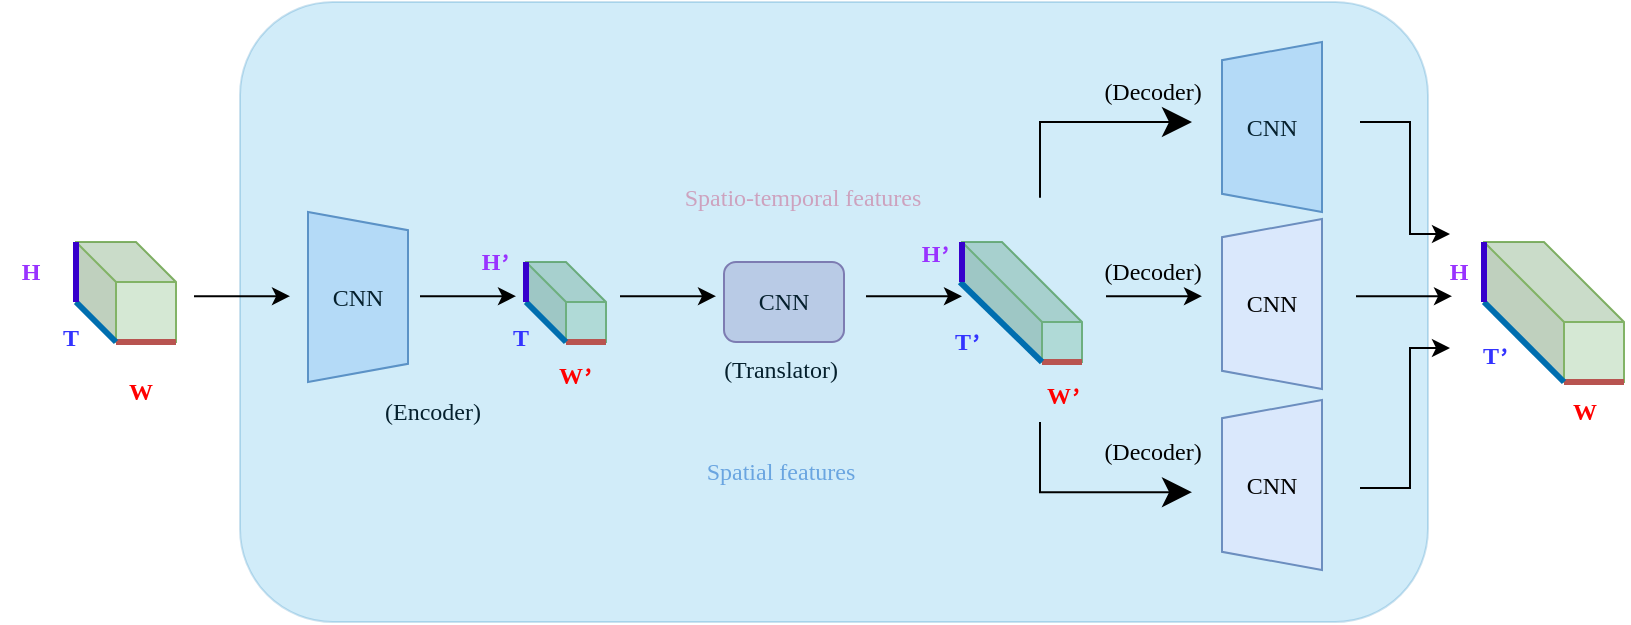 <mxfile version="24.7.16">
  <diagram name="第 1 页" id="ZIVPGifISALPWk9GmcuV">
    <mxGraphModel dx="1259" dy="703" grid="1" gridSize="10" guides="1" tooltips="1" connect="1" arrows="1" fold="1" page="1" pageScale="1" pageWidth="827" pageHeight="1169" math="0" shadow="0">
      <root>
        <mxCell id="0" />
        <mxCell id="1" parent="0" />
        <mxCell id="gaEPA1DES-zL0HLCs2Ym-5" value="&lt;font face=&quot;Times New Roman&quot;&gt;CNN&lt;/font&gt;" style="verticalLabelPosition=middle;verticalAlign=middle;html=1;shape=trapezoid;perimeter=trapezoidPerimeter;whiteSpace=wrap;size=0.107;arcSize=10;flipV=1;labelPosition=center;align=center;direction=south;fillColor=#dae8fc;strokeColor=#6c8ebf;" parent="1" vertex="1">
          <mxGeometry x="164" y="135" width="50" height="85" as="geometry" />
        </mxCell>
        <mxCell id="gaEPA1DES-zL0HLCs2Ym-10" value="&lt;font face=&quot;Times New Roman&quot;&gt;CNN&lt;/font&gt;" style="rounded=1;whiteSpace=wrap;html=1;fillColor=#e1d5e7;strokeColor=#9673a6;" parent="1" vertex="1">
          <mxGeometry x="372" y="160" width="60" height="40" as="geometry" />
        </mxCell>
        <mxCell id="gaEPA1DES-zL0HLCs2Ym-11" value="" style="shape=cube;whiteSpace=wrap;html=1;boundedLbl=1;backgroundOutline=1;darkOpacity=0.05;darkOpacity2=0.1;size=40;fillColor=#d5e8d4;strokeColor=#82b366;" parent="1" vertex="1">
          <mxGeometry x="491" y="150" width="60" height="60" as="geometry" />
        </mxCell>
        <mxCell id="gaEPA1DES-zL0HLCs2Ym-21" value="" style="shape=cube;whiteSpace=wrap;html=1;boundedLbl=1;backgroundOutline=1;darkOpacity=0.05;darkOpacity2=0.1;fillColor=#d5e8d4;strokeColor=#82b366;" parent="1" vertex="1">
          <mxGeometry x="48" y="150" width="50" height="50" as="geometry" />
        </mxCell>
        <mxCell id="gaEPA1DES-zL0HLCs2Ym-23" value="" style="shape=cube;whiteSpace=wrap;html=1;boundedLbl=1;backgroundOutline=1;darkOpacity=0.05;darkOpacity2=0.1;fillColor=#d5e8d4;strokeColor=#82b366;" parent="1" vertex="1">
          <mxGeometry x="273" y="160" width="40" height="40" as="geometry" />
        </mxCell>
        <mxCell id="gaEPA1DES-zL0HLCs2Ym-33" value="" style="shape=cube;whiteSpace=wrap;html=1;boundedLbl=1;backgroundOutline=1;darkOpacity=0.05;darkOpacity2=0.1;size=40;fillColor=#d5e8d4;strokeColor=#82b366;" parent="1" vertex="1">
          <mxGeometry x="752" y="150" width="70" height="70" as="geometry" />
        </mxCell>
        <mxCell id="gaEPA1DES-zL0HLCs2Ym-34" value="&lt;font face=&quot;Times New Roman&quot;&gt;CNN&lt;/font&gt;" style="verticalLabelPosition=middle;verticalAlign=middle;html=1;shape=trapezoid;perimeter=trapezoidPerimeter;whiteSpace=wrap;size=0.107;arcSize=10;flipV=1;labelPosition=center;align=center;direction=north;fillColor=#dae8fc;strokeColor=#6c8ebf;" parent="1" vertex="1">
          <mxGeometry x="621" y="50" width="50" height="85" as="geometry" />
        </mxCell>
        <mxCell id="gaEPA1DES-zL0HLCs2Ym-35" value="&lt;font face=&quot;Times New Roman&quot;&gt;(Translator)&lt;/font&gt;" style="text;html=1;align=center;verticalAlign=middle;resizable=0;points=[];autosize=1;strokeColor=none;fillColor=none;" parent="1" vertex="1">
          <mxGeometry x="360" y="199" width="80" height="30" as="geometry" />
        </mxCell>
        <mxCell id="gaEPA1DES-zL0HLCs2Ym-36" value="&lt;font face=&quot;Times New Roman&quot;&gt;(Encoder)&lt;/font&gt;" style="text;html=1;align=center;verticalAlign=middle;resizable=0;points=[];autosize=1;strokeColor=none;fillColor=none;" parent="1" vertex="1">
          <mxGeometry x="191" y="220" width="70" height="30" as="geometry" />
        </mxCell>
        <mxCell id="gaEPA1DES-zL0HLCs2Ym-41" value="&lt;font color=&quot;#7ea6e0&quot; face=&quot;Times New Roman&quot;&gt;Spatial features&lt;/font&gt;" style="text;html=1;align=center;verticalAlign=middle;resizable=0;points=[];autosize=1;strokeColor=none;fillColor=none;" parent="1" vertex="1">
          <mxGeometry x="350" y="250" width="100" height="30" as="geometry" />
        </mxCell>
        <mxCell id="gaEPA1DES-zL0HLCs2Ym-48" value="" style="rounded=1;whiteSpace=wrap;html=1;opacity=20;fillColor=#1ba1e2;strokeColor=#006EAF;fontColor=#ffffff;" parent="1" vertex="1">
          <mxGeometry x="130" y="30" width="594" height="310" as="geometry" />
        </mxCell>
        <mxCell id="gaEPA1DES-zL0HLCs2Ym-49" value="&lt;font color=&quot;#cda2be&quot; face=&quot;Times New Roman&quot;&gt;Spatio-temporal features&lt;/font&gt;" style="text;html=1;align=center;verticalAlign=middle;resizable=0;points=[];autosize=1;strokeColor=none;fillColor=none;" parent="1" vertex="1">
          <mxGeometry x="341" y="112.5" width="140" height="30" as="geometry" />
        </mxCell>
        <mxCell id="gaEPA1DES-zL0HLCs2Ym-50" value="&lt;font face=&quot;Times New Roman&quot; color=&quot;#9933ff&quot;&gt;&lt;b&gt;H&lt;/b&gt;&lt;/font&gt;" style="text;html=1;align=center;verticalAlign=middle;resizable=0;points=[];autosize=1;strokeColor=none;fillColor=none;" parent="1" vertex="1">
          <mxGeometry x="10" y="150" width="30" height="30" as="geometry" />
        </mxCell>
        <mxCell id="gaEPA1DES-zL0HLCs2Ym-51" value="&lt;font face=&quot;Times New Roman&quot; color=&quot;#3333ff&quot;&gt;&lt;b&gt;T&lt;/b&gt;&lt;/font&gt;" style="text;html=1;align=center;verticalAlign=middle;resizable=0;points=[];autosize=1;strokeColor=none;fillColor=none;" parent="1" vertex="1">
          <mxGeometry x="30" y="182.5" width="30" height="30" as="geometry" />
        </mxCell>
        <mxCell id="gaEPA1DES-zL0HLCs2Ym-53" value="" style="endArrow=none;html=1;rounded=0;exitX=0;exitY=0;exitDx=20;exitDy=50;exitPerimeter=0;fillColor=#f8cecc;strokeColor=#b85450;entryX=1;entryY=1;entryDx=0;entryDy=0;entryPerimeter=0;strokeWidth=3;" parent="1" source="gaEPA1DES-zL0HLCs2Ym-21" target="gaEPA1DES-zL0HLCs2Ym-21" edge="1">
          <mxGeometry width="50" height="50" relative="1" as="geometry">
            <mxPoint x="70" y="250" as="sourcePoint" />
            <mxPoint x="120" y="230" as="targetPoint" />
          </mxGeometry>
        </mxCell>
        <mxCell id="gaEPA1DES-zL0HLCs2Ym-55" value="" style="endArrow=none;html=1;rounded=0;exitX=0;exitY=0;exitDx=20;exitDy=50;exitPerimeter=0;entryX=0;entryY=0;entryDx=0;entryDy=30;entryPerimeter=0;fillColor=#1ba1e2;strokeColor=#006EAF;strokeWidth=3;" parent="1" source="gaEPA1DES-zL0HLCs2Ym-21" target="gaEPA1DES-zL0HLCs2Ym-21" edge="1">
          <mxGeometry width="50" height="50" relative="1" as="geometry">
            <mxPoint x="48" y="330" as="sourcePoint" />
            <mxPoint x="80" y="320" as="targetPoint" />
          </mxGeometry>
        </mxCell>
        <mxCell id="gaEPA1DES-zL0HLCs2Ym-56" value="" style="endArrow=none;html=1;rounded=0;entryX=0;entryY=0;entryDx=0;entryDy=30;entryPerimeter=0;exitX=0;exitY=0;exitDx=0;exitDy=0;exitPerimeter=0;fillColor=#6a00ff;strokeColor=#3700CC;strokeWidth=3;" parent="1" source="gaEPA1DES-zL0HLCs2Ym-21" target="gaEPA1DES-zL0HLCs2Ym-21" edge="1">
          <mxGeometry width="50" height="50" relative="1" as="geometry">
            <mxPoint x="-2" y="300" as="sourcePoint" />
            <mxPoint x="48" y="250" as="targetPoint" />
          </mxGeometry>
        </mxCell>
        <mxCell id="gaEPA1DES-zL0HLCs2Ym-64" value="&lt;font face=&quot;Times New Roman&quot; color=&quot;#ff0000&quot;&gt;&lt;b&gt;W&lt;/b&gt;&lt;/font&gt;" style="text;html=1;align=center;verticalAlign=middle;resizable=0;points=[];autosize=1;strokeColor=none;fillColor=none;" parent="1" vertex="1">
          <mxGeometry x="60" y="210" width="40" height="30" as="geometry" />
        </mxCell>
        <mxCell id="gaEPA1DES-zL0HLCs2Ym-65" value="" style="endArrow=none;html=1;rounded=0;exitX=1;exitY=1;exitDx=0;exitDy=0;exitPerimeter=0;fillColor=#f8cecc;strokeColor=#b85450;entryX=0;entryY=0;entryDx=40;entryDy=70;entryPerimeter=0;strokeWidth=3;" parent="1" source="gaEPA1DES-zL0HLCs2Ym-33" target="gaEPA1DES-zL0HLCs2Ym-33" edge="1">
          <mxGeometry width="50" height="50" relative="1" as="geometry">
            <mxPoint x="736" y="252.5" as="sourcePoint" />
            <mxPoint x="766" y="252.5" as="targetPoint" />
          </mxGeometry>
        </mxCell>
        <mxCell id="gaEPA1DES-zL0HLCs2Ym-66" value="" style="endArrow=none;html=1;rounded=0;exitX=1;exitY=1;exitDx=0;exitDy=0;exitPerimeter=0;fillColor=#f8cecc;strokeColor=#b85450;entryX=0;entryY=0;entryDx=40;entryDy=60;entryPerimeter=0;strokeWidth=3;" parent="1" source="gaEPA1DES-zL0HLCs2Ym-11" target="gaEPA1DES-zL0HLCs2Ym-11" edge="1">
          <mxGeometry width="50" height="50" relative="1" as="geometry">
            <mxPoint x="491" y="234.58" as="sourcePoint" />
            <mxPoint x="521" y="234.58" as="targetPoint" />
          </mxGeometry>
        </mxCell>
        <mxCell id="gaEPA1DES-zL0HLCs2Ym-67" value="" style="endArrow=none;html=1;rounded=0;fillColor=#f8cecc;strokeColor=#b85450;entryX=1;entryY=1;entryDx=0;entryDy=0;entryPerimeter=0;strokeWidth=3;exitX=0;exitY=0;exitDx=20;exitDy=40;exitPerimeter=0;" parent="1" source="gaEPA1DES-zL0HLCs2Ym-23" target="gaEPA1DES-zL0HLCs2Ym-23" edge="1">
          <mxGeometry width="50" height="50" relative="1" as="geometry">
            <mxPoint x="290" y="220" as="sourcePoint" />
            <mxPoint x="128" y="230" as="targetPoint" />
          </mxGeometry>
        </mxCell>
        <mxCell id="gaEPA1DES-zL0HLCs2Ym-69" value="" style="endArrow=none;html=1;rounded=0;exitX=0;exitY=0;exitDx=0;exitDy=30;exitPerimeter=0;entryX=0;entryY=0;entryDx=40;entryDy=70;entryPerimeter=0;fillColor=#1ba1e2;strokeColor=#006EAF;strokeWidth=3;" parent="1" source="gaEPA1DES-zL0HLCs2Ym-33" target="gaEPA1DES-zL0HLCs2Ym-33" edge="1">
          <mxGeometry width="50" height="50" relative="1" as="geometry">
            <mxPoint x="114" y="220" as="sourcePoint" />
            <mxPoint x="94" y="200" as="targetPoint" />
          </mxGeometry>
        </mxCell>
        <mxCell id="gaEPA1DES-zL0HLCs2Ym-70" value="" style="endArrow=none;html=1;rounded=0;entryX=0;entryY=0;entryDx=40;entryDy=60;entryPerimeter=0;fillColor=#1ba1e2;strokeColor=#006EAF;strokeWidth=3;" parent="1" target="gaEPA1DES-zL0HLCs2Ym-11" edge="1">
          <mxGeometry width="50" height="50" relative="1" as="geometry">
            <mxPoint x="490" y="170" as="sourcePoint" />
            <mxPoint x="78" y="210" as="targetPoint" />
          </mxGeometry>
        </mxCell>
        <mxCell id="gaEPA1DES-zL0HLCs2Ym-71" value="" style="endArrow=none;html=1;rounded=0;entryX=0;entryY=0;entryDx=20;entryDy=40;entryPerimeter=0;fillColor=#1ba1e2;strokeColor=#006EAF;strokeWidth=3;exitX=0;exitY=0;exitDx=0;exitDy=20;exitPerimeter=0;" parent="1" source="gaEPA1DES-zL0HLCs2Ym-23" target="gaEPA1DES-zL0HLCs2Ym-23" edge="1">
          <mxGeometry width="50" height="50" relative="1" as="geometry">
            <mxPoint x="280" y="210" as="sourcePoint" />
            <mxPoint x="88" y="220" as="targetPoint" />
          </mxGeometry>
        </mxCell>
        <mxCell id="gaEPA1DES-zL0HLCs2Ym-73" value="" style="endArrow=none;html=1;rounded=0;entryX=0;entryY=0;entryDx=0;entryDy=30;entryPerimeter=0;exitX=0;exitY=0;exitDx=0;exitDy=0;exitPerimeter=0;fillColor=#6a00ff;strokeColor=#3700CC;strokeWidth=3;" parent="1" source="gaEPA1DES-zL0HLCs2Ym-33" target="gaEPA1DES-zL0HLCs2Ym-33" edge="1">
          <mxGeometry width="50" height="50" relative="1" as="geometry">
            <mxPoint x="94" y="170" as="sourcePoint" />
            <mxPoint x="94" y="200" as="targetPoint" />
          </mxGeometry>
        </mxCell>
        <mxCell id="gaEPA1DES-zL0HLCs2Ym-74" value="" style="endArrow=none;html=1;rounded=0;exitX=0;exitY=0;exitDx=0;exitDy=0;exitPerimeter=0;fillColor=#6a00ff;strokeColor=#3700CC;strokeWidth=3;" parent="1" source="gaEPA1DES-zL0HLCs2Ym-11" edge="1">
          <mxGeometry width="50" height="50" relative="1" as="geometry">
            <mxPoint x="78" y="180" as="sourcePoint" />
            <mxPoint x="491" y="170" as="targetPoint" />
          </mxGeometry>
        </mxCell>
        <mxCell id="gaEPA1DES-zL0HLCs2Ym-75" value="" style="endArrow=none;html=1;rounded=0;entryX=0;entryY=0;entryDx=0;entryDy=0;entryPerimeter=0;fillColor=#6a00ff;strokeColor=#3700CC;strokeWidth=3;exitX=0;exitY=0;exitDx=0;exitDy=20;exitPerimeter=0;" parent="1" source="gaEPA1DES-zL0HLCs2Ym-23" target="gaEPA1DES-zL0HLCs2Ym-23" edge="1">
          <mxGeometry width="50" height="50" relative="1" as="geometry">
            <mxPoint x="250" y="200" as="sourcePoint" />
            <mxPoint x="88" y="220" as="targetPoint" />
          </mxGeometry>
        </mxCell>
        <mxCell id="gaEPA1DES-zL0HLCs2Ym-76" value="&lt;font face=&quot;Times New Roman&quot;&gt;CNN&lt;/font&gt;" style="verticalLabelPosition=middle;verticalAlign=middle;html=1;shape=trapezoid;perimeter=trapezoidPerimeter;whiteSpace=wrap;size=0.107;arcSize=10;flipV=1;labelPosition=center;align=center;direction=north;fillColor=#dae8fc;strokeColor=#6c8ebf;" parent="1" vertex="1">
          <mxGeometry x="621" y="138.5" width="50" height="85" as="geometry" />
        </mxCell>
        <mxCell id="gaEPA1DES-zL0HLCs2Ym-77" value="&lt;font face=&quot;Times New Roman&quot;&gt;CNN&lt;/font&gt;" style="verticalLabelPosition=middle;verticalAlign=middle;html=1;shape=trapezoid;perimeter=trapezoidPerimeter;whiteSpace=wrap;size=0.107;arcSize=10;flipV=1;labelPosition=center;align=center;direction=north;fillColor=#dae8fc;strokeColor=#6c8ebf;" parent="1" vertex="1">
          <mxGeometry x="621" y="229" width="50" height="85" as="geometry" />
        </mxCell>
        <mxCell id="gaEPA1DES-zL0HLCs2Ym-37" value="&lt;font face=&quot;Times New Roman&quot;&gt;(Decoder)&lt;/font&gt;" style="text;html=1;align=center;verticalAlign=middle;resizable=0;points=[];autosize=1;strokeColor=none;fillColor=none;" parent="1" vertex="1">
          <mxGeometry x="551" y="240" width="70" height="30" as="geometry" />
        </mxCell>
        <mxCell id="gaEPA1DES-zL0HLCs2Ym-79" value="" style="endArrow=classic;endFill=1;endSize=12;html=1;rounded=0;edgeStyle=orthogonalEdgeStyle;" parent="1" edge="1">
          <mxGeometry width="160" relative="1" as="geometry">
            <mxPoint x="530" y="127.92" as="sourcePoint" />
            <mxPoint x="606" y="90.0" as="targetPoint" />
            <Array as="points">
              <mxPoint x="530" y="89.92" />
            </Array>
          </mxGeometry>
        </mxCell>
        <mxCell id="gaEPA1DES-zL0HLCs2Ym-80" value="" style="endArrow=classic;endFill=1;endSize=12;html=1;rounded=0;edgeStyle=orthogonalEdgeStyle;" parent="1" edge="1">
          <mxGeometry width="160" relative="1" as="geometry">
            <mxPoint x="530" y="240" as="sourcePoint" />
            <mxPoint x="606" y="275.08" as="targetPoint" />
            <Array as="points">
              <mxPoint x="530" y="275" />
            </Array>
          </mxGeometry>
        </mxCell>
        <mxCell id="gaEPA1DES-zL0HLCs2Ym-84" value="" style="endArrow=classic;html=1;rounded=0;" parent="1" edge="1">
          <mxGeometry width="50" height="50" relative="1" as="geometry">
            <mxPoint x="107" y="177.08" as="sourcePoint" />
            <mxPoint x="155" y="177.08" as="targetPoint" />
            <Array as="points">
              <mxPoint x="107" y="177.08" />
            </Array>
          </mxGeometry>
        </mxCell>
        <mxCell id="gaEPA1DES-zL0HLCs2Ym-86" value="" style="endArrow=classic;html=1;rounded=0;" parent="1" edge="1">
          <mxGeometry width="50" height="50" relative="1" as="geometry">
            <mxPoint x="688" y="177.08" as="sourcePoint" />
            <mxPoint x="736" y="177.08" as="targetPoint" />
            <Array as="points">
              <mxPoint x="688" y="177.08" />
            </Array>
          </mxGeometry>
        </mxCell>
        <mxCell id="gaEPA1DES-zL0HLCs2Ym-87" value="" style="endArrow=classic;html=1;rounded=0;" parent="1" edge="1">
          <mxGeometry width="50" height="50" relative="1" as="geometry">
            <mxPoint x="563" y="177.08" as="sourcePoint" />
            <mxPoint x="611" y="177.08" as="targetPoint" />
            <Array as="points">
              <mxPoint x="563" y="177.08" />
            </Array>
          </mxGeometry>
        </mxCell>
        <mxCell id="gaEPA1DES-zL0HLCs2Ym-88" value="" style="endArrow=classic;html=1;rounded=0;" parent="1" edge="1">
          <mxGeometry width="50" height="50" relative="1" as="geometry">
            <mxPoint x="443" y="177.16" as="sourcePoint" />
            <mxPoint x="491" y="177.16" as="targetPoint" />
            <Array as="points">
              <mxPoint x="443" y="177.16" />
              <mxPoint x="456" y="177.08" />
            </Array>
          </mxGeometry>
        </mxCell>
        <mxCell id="gaEPA1DES-zL0HLCs2Ym-89" value="" style="endArrow=classic;html=1;rounded=0;" parent="1" edge="1">
          <mxGeometry width="50" height="50" relative="1" as="geometry">
            <mxPoint x="320" y="177.08" as="sourcePoint" />
            <mxPoint x="368" y="177.08" as="targetPoint" />
            <Array as="points">
              <mxPoint x="320" y="177.08" />
            </Array>
          </mxGeometry>
        </mxCell>
        <mxCell id="gaEPA1DES-zL0HLCs2Ym-90" value="" style="endArrow=classic;html=1;rounded=0;" parent="1" edge="1">
          <mxGeometry width="50" height="50" relative="1" as="geometry">
            <mxPoint x="220" y="177.08" as="sourcePoint" />
            <mxPoint x="268" y="177.08" as="targetPoint" />
            <Array as="points">
              <mxPoint x="220" y="177.08" />
            </Array>
          </mxGeometry>
        </mxCell>
        <mxCell id="gaEPA1DES-zL0HLCs2Ym-91" value="" style="endArrow=classic;html=1;rounded=0;" parent="1" edge="1">
          <mxGeometry width="50" height="50" relative="1" as="geometry">
            <mxPoint x="690" y="273" as="sourcePoint" />
            <mxPoint x="735" y="203" as="targetPoint" />
            <Array as="points">
              <mxPoint x="715" y="273" />
              <mxPoint x="715" y="203" />
              <mxPoint x="725" y="203" />
            </Array>
          </mxGeometry>
        </mxCell>
        <mxCell id="gaEPA1DES-zL0HLCs2Ym-93" value="" style="endArrow=classic;html=1;rounded=0;" parent="1" edge="1">
          <mxGeometry width="50" height="50" relative="1" as="geometry">
            <mxPoint x="690" y="90" as="sourcePoint" />
            <mxPoint x="735" y="146" as="targetPoint" />
            <Array as="points">
              <mxPoint x="715" y="90" />
              <mxPoint x="715" y="146" />
              <mxPoint x="725" y="146" />
            </Array>
          </mxGeometry>
        </mxCell>
        <mxCell id="gaEPA1DES-zL0HLCs2Ym-95" value="&lt;font face=&quot;Times New Roman&quot; color=&quot;#9933ff&quot;&gt;&lt;b&gt;H&lt;sup&gt;，&lt;/sup&gt;&lt;/b&gt;&lt;/font&gt;" style="text;html=1;align=center;verticalAlign=middle;resizable=0;points=[];autosize=1;strokeColor=none;fillColor=none;" parent="1" vertex="1">
          <mxGeometry x="240" y="142.5" width="40" height="30" as="geometry" />
        </mxCell>
        <mxCell id="gaEPA1DES-zL0HLCs2Ym-96" value="&lt;font face=&quot;Times New Roman&quot; color=&quot;#9933ff&quot;&gt;&lt;b&gt;H&lt;/b&gt;&lt;/font&gt;" style="text;html=1;align=center;verticalAlign=middle;resizable=0;points=[];autosize=1;strokeColor=none;fillColor=none;" parent="1" vertex="1">
          <mxGeometry x="724" y="150" width="30" height="30" as="geometry" />
        </mxCell>
        <mxCell id="gaEPA1DES-zL0HLCs2Ym-97" value="&lt;font face=&quot;Times New Roman&quot; color=&quot;#9933ff&quot;&gt;&lt;b&gt;H&lt;sup&gt;，&lt;/sup&gt;&lt;/b&gt;&lt;/font&gt;" style="text;html=1;align=center;verticalAlign=middle;resizable=0;points=[];autosize=1;strokeColor=none;fillColor=none;" parent="1" vertex="1">
          <mxGeometry x="460" y="138.5" width="40" height="30" as="geometry" />
        </mxCell>
        <mxCell id="gaEPA1DES-zL0HLCs2Ym-98" value="&lt;font face=&quot;Times New Roman&quot; color=&quot;#3333ff&quot;&gt;&lt;b&gt;T&lt;/b&gt;&lt;/font&gt;" style="text;html=1;align=center;verticalAlign=middle;resizable=0;points=[];autosize=1;strokeColor=none;fillColor=none;" parent="1" vertex="1">
          <mxGeometry x="255" y="182.5" width="30" height="30" as="geometry" />
        </mxCell>
        <mxCell id="gaEPA1DES-zL0HLCs2Ym-99" value="&lt;font face=&quot;Times New Roman&quot; color=&quot;#3333ff&quot;&gt;&lt;b&gt;T&lt;sup&gt;，&lt;/sup&gt;&lt;/b&gt;&lt;/font&gt;" style="text;html=1;align=center;verticalAlign=middle;resizable=0;points=[];autosize=1;strokeColor=none;fillColor=none;" parent="1" vertex="1">
          <mxGeometry x="476" y="182.5" width="40" height="30" as="geometry" />
        </mxCell>
        <mxCell id="gaEPA1DES-zL0HLCs2Ym-101" value="&lt;font face=&quot;Times New Roman&quot; color=&quot;#3333ff&quot;&gt;&lt;b&gt;T&lt;sup&gt;，&lt;/sup&gt;&lt;/b&gt;&lt;/font&gt;" style="text;html=1;align=center;verticalAlign=middle;resizable=0;points=[];autosize=1;strokeColor=none;fillColor=none;" parent="1" vertex="1">
          <mxGeometry x="740" y="190" width="40" height="30" as="geometry" />
        </mxCell>
        <mxCell id="gaEPA1DES-zL0HLCs2Ym-102" value="&lt;font face=&quot;Times New Roman&quot; color=&quot;#ff0000&quot;&gt;&lt;b&gt;W&lt;sup&gt;，&lt;/sup&gt;&lt;/b&gt;&lt;/font&gt;" style="text;html=1;align=center;verticalAlign=middle;resizable=0;points=[];autosize=1;strokeColor=none;fillColor=none;" parent="1" vertex="1">
          <mxGeometry x="275" y="200" width="50" height="30" as="geometry" />
        </mxCell>
        <mxCell id="gaEPA1DES-zL0HLCs2Ym-103" value="&lt;font face=&quot;Times New Roman&quot; color=&quot;#ff0000&quot;&gt;&lt;b&gt;W&lt;/b&gt;&lt;/font&gt;" style="text;html=1;align=center;verticalAlign=middle;resizable=0;points=[];autosize=1;strokeColor=none;fillColor=none;" parent="1" vertex="1">
          <mxGeometry x="782" y="220" width="40" height="30" as="geometry" />
        </mxCell>
        <mxCell id="gaEPA1DES-zL0HLCs2Ym-104" value="&lt;font face=&quot;Times New Roman&quot; color=&quot;#ff0000&quot;&gt;&lt;b&gt;W&lt;sup&gt;，&lt;/sup&gt;&lt;/b&gt;&lt;/font&gt;" style="text;html=1;align=center;verticalAlign=middle;resizable=0;points=[];autosize=1;strokeColor=none;fillColor=none;" parent="1" vertex="1">
          <mxGeometry x="519" y="210" width="50" height="30" as="geometry" />
        </mxCell>
        <mxCell id="gaEPA1DES-zL0HLCs2Ym-105" value="&lt;font face=&quot;Times New Roman&quot;&gt;(Decoder)&lt;/font&gt;" style="text;html=1;align=center;verticalAlign=middle;resizable=0;points=[];autosize=1;strokeColor=none;fillColor=none;" parent="1" vertex="1">
          <mxGeometry x="551" y="60" width="70" height="30" as="geometry" />
        </mxCell>
        <mxCell id="gaEPA1DES-zL0HLCs2Ym-106" value="&lt;font face=&quot;Times New Roman&quot;&gt;(Decoder)&lt;/font&gt;" style="text;html=1;align=center;verticalAlign=middle;resizable=0;points=[];autosize=1;strokeColor=none;fillColor=none;" parent="1" vertex="1">
          <mxGeometry x="551" y="150" width="70" height="30" as="geometry" />
        </mxCell>
      </root>
    </mxGraphModel>
  </diagram>
</mxfile>
